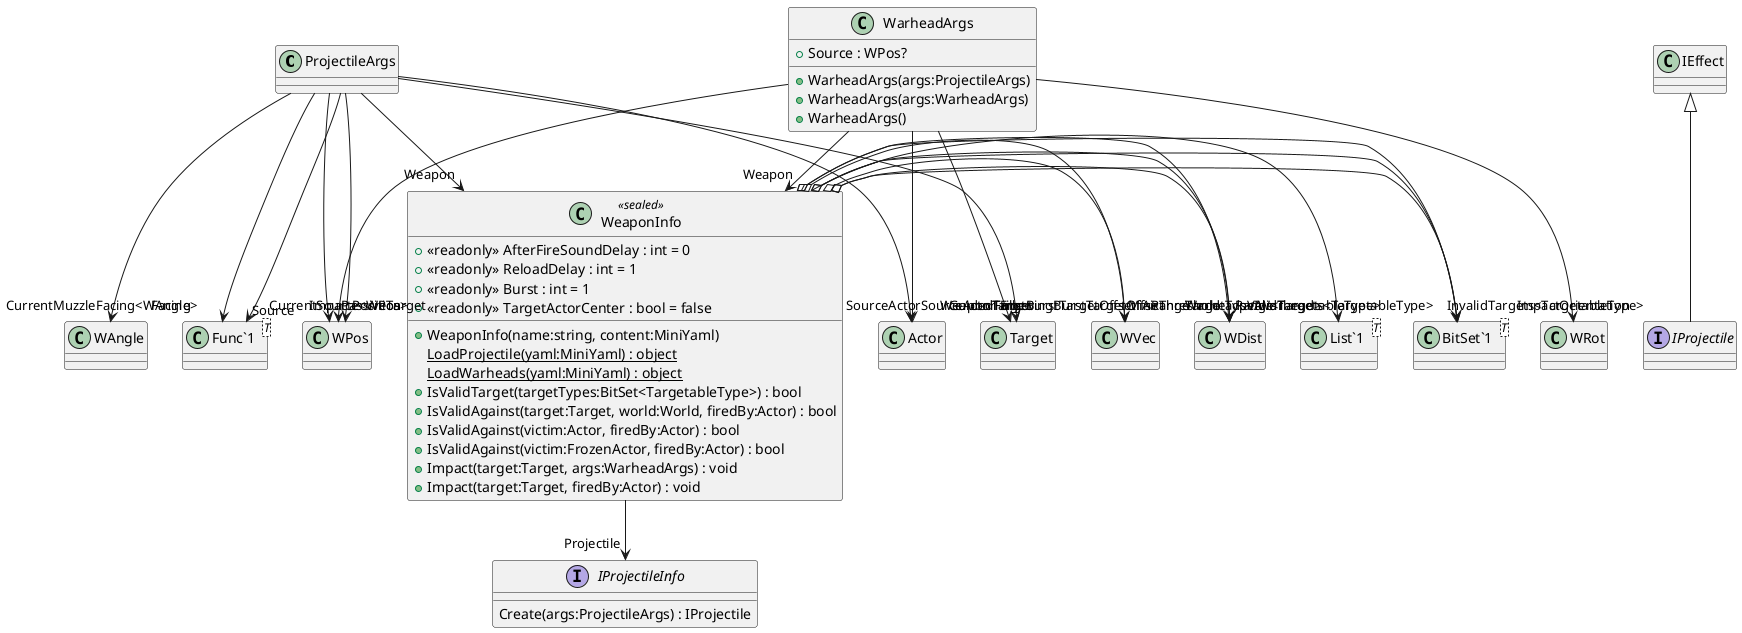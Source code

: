 @startuml
class ProjectileArgs {
}
class WarheadArgs {
    + Source : WPos?
    + WarheadArgs(args:ProjectileArgs)
    + WarheadArgs(args:WarheadArgs)
    + WarheadArgs()
}
interface IProjectile {
}
interface IProjectileInfo {
    Create(args:ProjectileArgs) : IProjectile
}
class WeaponInfo <<sealed>> {
    + <<readonly>> AfterFireSoundDelay : int = 0
    + <<readonly>> ReloadDelay : int = 1
    + <<readonly>> Burst : int = 1
    + <<readonly>> TargetActorCenter : bool = false
    + WeaponInfo(name:string, content:MiniYaml)
    {static} LoadProjectile(yaml:MiniYaml) : object
    {static} LoadWarheads(yaml:MiniYaml) : object
    + IsValidTarget(targetTypes:BitSet<TargetableType>) : bool
    + IsValidAgainst(target:Target, world:World, firedBy:Actor) : bool
    + IsValidAgainst(victim:Actor, firedBy:Actor) : bool
    + IsValidAgainst(victim:FrozenActor, firedBy:Actor) : bool
    + Impact(target:Target, args:WarheadArgs) : void
    + Impact(target:Target, firedBy:Actor) : void
}
class "Func`1"<T> {
}
class "BitSet`1"<T> {
}
class "List`1"<T> {
}
ProjectileArgs --> "Weapon" WeaponInfo
ProjectileArgs --> "Facing" WAngle
ProjectileArgs --> "CurrentMuzzleFacing<WAngle>" "Func`1"
ProjectileArgs --> "Source" WPos
ProjectileArgs --> "CurrentSource<WPos>" "Func`1"
ProjectileArgs --> "SourceActor" Actor
ProjectileArgs --> "PassiveTarget" WPos
ProjectileArgs --> "GuidedTarget" Target
WarheadArgs --> "Weapon" WeaponInfo
WarheadArgs --> "ImpactOrientation" WRot
WarheadArgs --> "ImpactPosition" WPos
WarheadArgs --> "SourceActor" Actor
WarheadArgs --> "WeaponTarget" Target
IEffect <|-- IProjectile
WeaponInfo o-> "Range" WDist
WeaponInfo o-> "FirstBurstTargetOffset" WVec
WeaponInfo o-> "FollowingBurstTargetOffset" WVec
WeaponInfo o-> "ValidTargets<TargetableType>" "BitSet`1"
WeaponInfo --> "InvalidTargets<TargetableType>" "BitSet`1"
WeaponInfo o-> "TargetTypeAir<TargetableType>" "BitSet`1"
WeaponInfo o-> "AirThreshold" WDist
WeaponInfo o-> "MinRange" WDist
WeaponInfo --> "Projectile" IProjectileInfo
WeaponInfo o-> "Warheads<IWarhead>" "List`1"
@enduml
